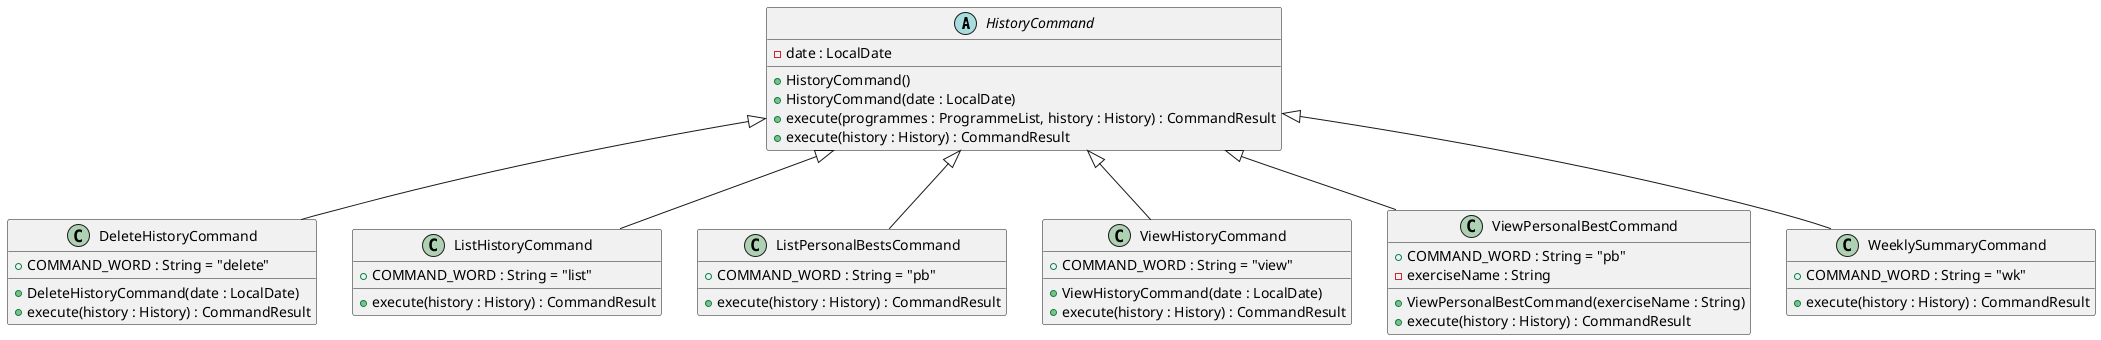 @startuml
abstract class HistoryCommand {
    - date : LocalDate
    + HistoryCommand()
    + HistoryCommand(date : LocalDate)
    + execute(programmes : ProgrammeList, history : History) : CommandResult
    + execute(history : History) : CommandResult
}

class DeleteHistoryCommand {
    + COMMAND_WORD : String = "delete"
    + DeleteHistoryCommand(date : LocalDate)
    + execute(history : History) : CommandResult
}

class ListHistoryCommand {
    + COMMAND_WORD : String = "list"
    + execute(history : History) : CommandResult
}

class ListPersonalBestsCommand {
    + COMMAND_WORD : String = "pb"
    + execute(history : History) : CommandResult
}

class ViewHistoryCommand {
    + COMMAND_WORD : String = "view"
    + ViewHistoryCommand(date : LocalDate)
    + execute(history : History) : CommandResult
}

class ViewPersonalBestCommand {
    + COMMAND_WORD : String = "pb"
    - exerciseName : String
    + ViewPersonalBestCommand(exerciseName : String)
    + execute(history : History) : CommandResult
}

class WeeklySummaryCommand {
    + COMMAND_WORD : String = "wk"
    + execute(history : History) : CommandResult
}

HistoryCommand <|-- DeleteHistoryCommand
HistoryCommand <|-- ListHistoryCommand
HistoryCommand <|-- ListPersonalBestsCommand
HistoryCommand <|-- ViewHistoryCommand
HistoryCommand <|-- ViewPersonalBestCommand
HistoryCommand <|-- WeeklySummaryCommand
@enduml

